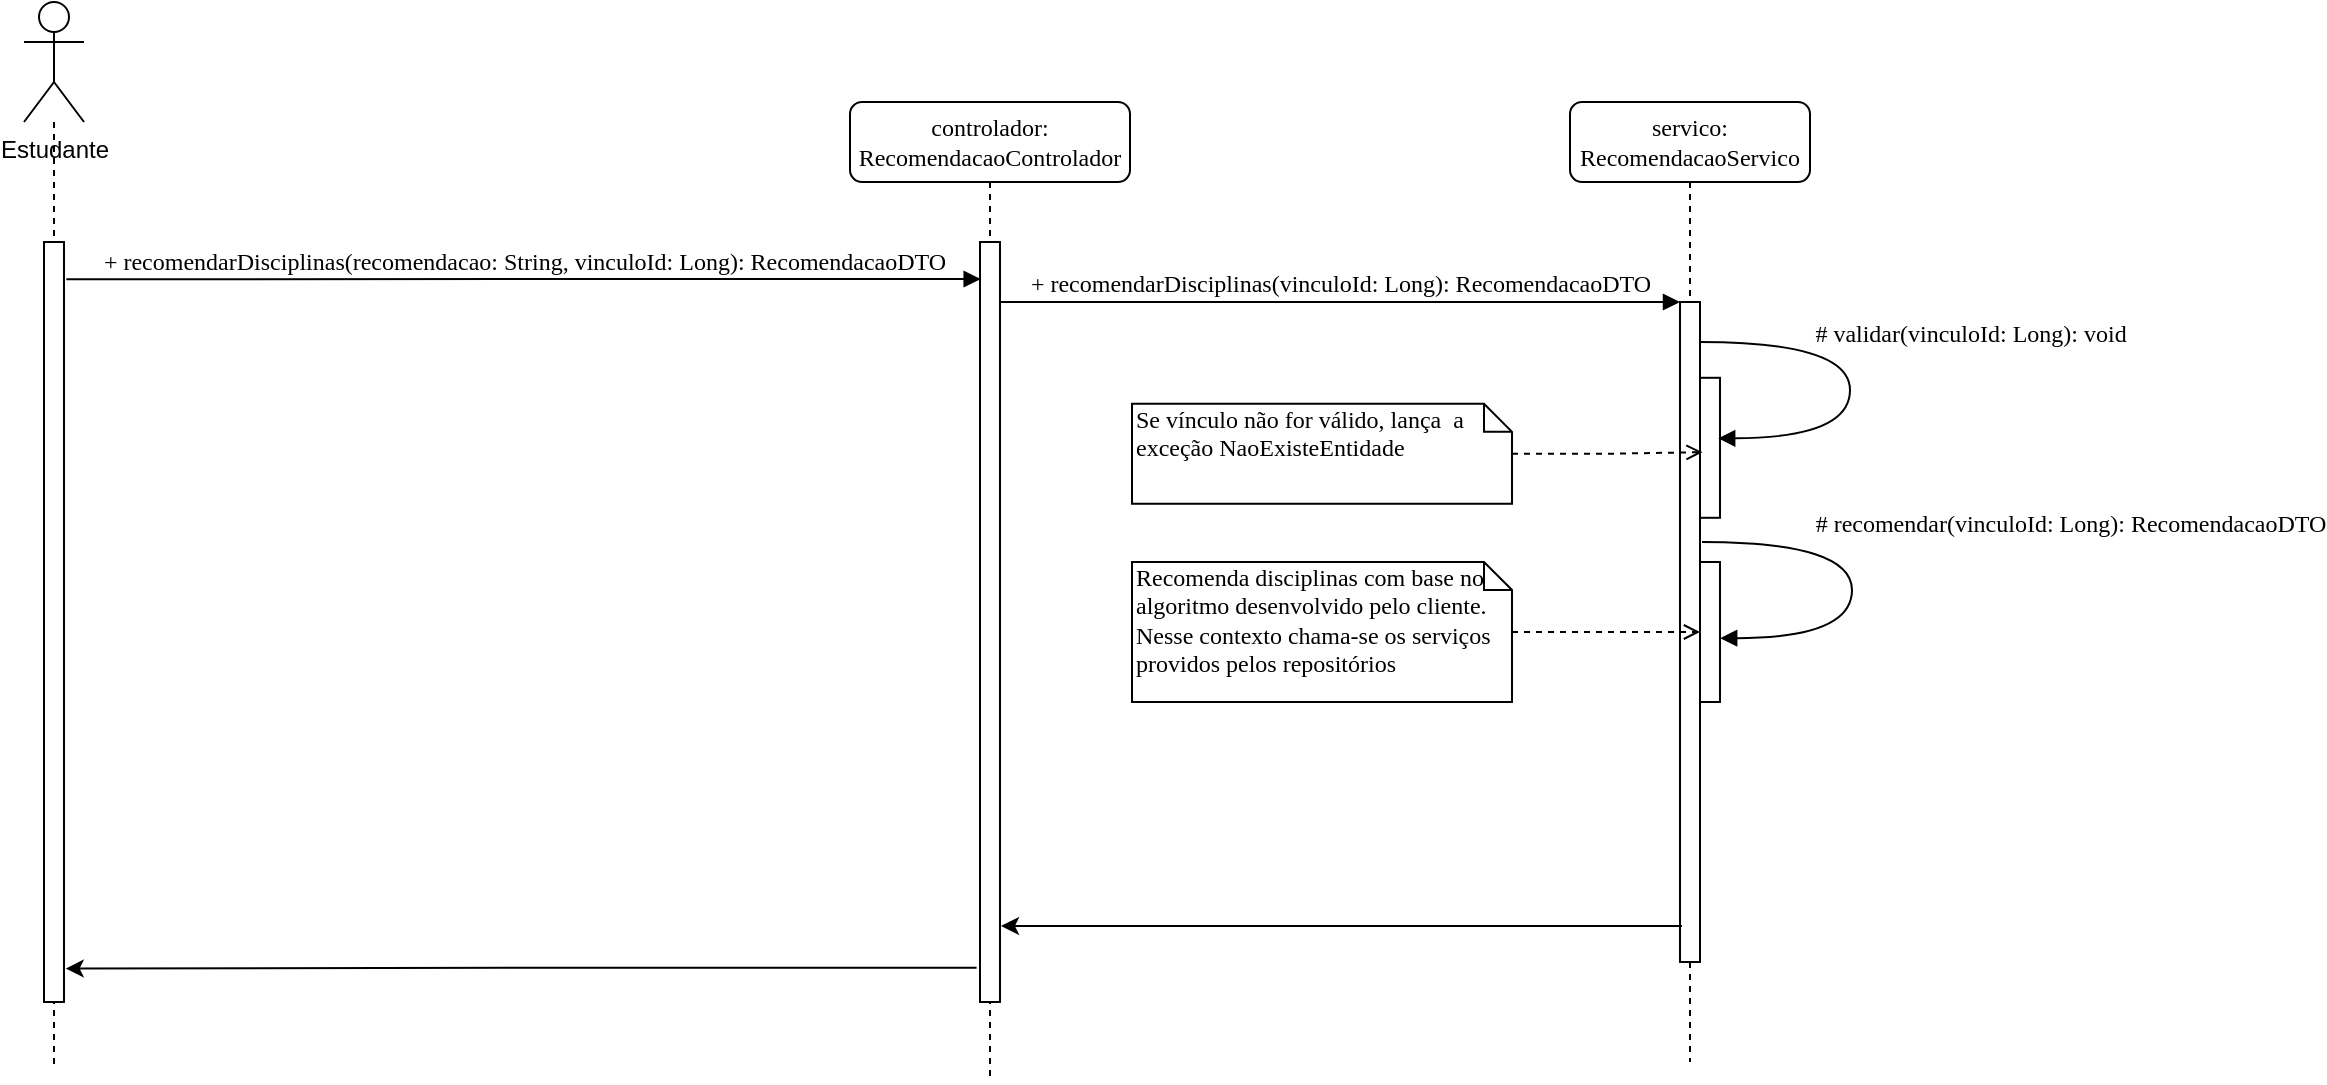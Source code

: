 <mxfile version="16.4.3" type="device" pages="2"><diagram name="Recomendação" id="13e1069c-82ec-6db2-03f1-153e76fe0fe0"><mxGraphModel dx="2237" dy="659" grid="1" gridSize="10" guides="1" tooltips="1" connect="1" arrows="1" fold="1" page="1" pageScale="1" pageWidth="1100" pageHeight="850" background="none" math="0" shadow="0"><root><mxCell id="0"/><mxCell id="1" parent="0"/><mxCell id="gTogKyzMBu1pXDS-3BcS-4" value="" style="edgeStyle=orthogonalEdgeStyle;rounded=0;orthogonalLoop=1;jettySize=auto;html=1;dashed=1;endArrow=none;endFill=0;" edge="1" parent="1" source="gTogKyzMBu1pXDS-3BcS-1"><mxGeometry relative="1" as="geometry"><mxPoint x="-498" y="552.759" as="targetPoint"/><mxPoint x="-355" y="120" as="sourcePoint"/></mxGeometry></mxCell><mxCell id="7baba1c4bc27f4b0-2" value="servico: RecomendacaoServico" style="shape=umlLifeline;perimeter=lifelinePerimeter;whiteSpace=wrap;html=1;container=1;collapsible=0;recursiveResize=0;outlineConnect=0;rounded=1;shadow=0;comic=0;labelBackgroundColor=none;strokeWidth=1;fontFamily=Verdana;fontSize=12;align=center;" parent="1" vertex="1"><mxGeometry x="260" y="70" width="120" height="480" as="geometry"/></mxCell><mxCell id="7baba1c4bc27f4b0-10" value="" style="html=1;points=[];perimeter=orthogonalPerimeter;rounded=0;shadow=0;comic=0;labelBackgroundColor=none;strokeWidth=1;fontFamily=Verdana;fontSize=12;align=center;" parent="7baba1c4bc27f4b0-2" vertex="1"><mxGeometry x="55" y="100" width="10" height="330" as="geometry"/></mxCell><mxCell id="S-vbuOIXkYcAFr3qqq1j-3" value="" style="html=1;points=[];perimeter=orthogonalPerimeter;rounded=0;shadow=0;comic=0;labelBackgroundColor=none;strokeWidth=1;fontFamily=Verdana;fontSize=12;align=center;" vertex="1" parent="7baba1c4bc27f4b0-2"><mxGeometry x="65" y="137.9" width="10" height="70" as="geometry"/></mxCell><mxCell id="S-vbuOIXkYcAFr3qqq1j-4" value="# validar(vinculoId: Long): void" style="html=1;verticalAlign=bottom;endArrow=block;labelBackgroundColor=none;fontFamily=Verdana;fontSize=12;elbow=vertical;edgeStyle=orthogonalEdgeStyle;curved=1;entryX=0.909;entryY=0.432;entryDx=0;entryDy=0;entryPerimeter=0;" edge="1" parent="7baba1c4bc27f4b0-2" target="S-vbuOIXkYcAFr3qqq1j-3" source="7baba1c4bc27f4b0-10"><mxGeometry x="-0.152" y="60" relative="1" as="geometry"><mxPoint x="70.38" y="120.0" as="sourcePoint"/><mxPoint x="70" y="67.9" as="targetPoint"/><Array as="points"><mxPoint x="140" y="120"/><mxPoint x="140" y="168"/></Array><mxPoint as="offset"/></mxGeometry></mxCell><mxCell id="S-vbuOIXkYcAFr3qqq1j-12" value="" style="html=1;points=[];perimeter=orthogonalPerimeter;rounded=0;shadow=0;comic=0;labelBackgroundColor=none;strokeWidth=1;fontFamily=Verdana;fontSize=12;align=center;" vertex="1" parent="7baba1c4bc27f4b0-2"><mxGeometry x="65" y="230" width="10" height="70" as="geometry"/></mxCell><mxCell id="7baba1c4bc27f4b0-8" value="controlador: RecomendacaoControlador" style="shape=umlLifeline;perimeter=lifelinePerimeter;whiteSpace=wrap;html=1;container=1;collapsible=0;recursiveResize=0;outlineConnect=0;rounded=1;shadow=0;comic=0;labelBackgroundColor=none;strokeWidth=1;fontFamily=Verdana;fontSize=12;align=center;" parent="1" vertex="1"><mxGeometry x="-100" y="70" width="140" height="490" as="geometry"/></mxCell><mxCell id="7baba1c4bc27f4b0-9" value="" style="html=1;points=[];perimeter=orthogonalPerimeter;rounded=0;shadow=0;comic=0;labelBackgroundColor=none;strokeWidth=1;fontFamily=Verdana;fontSize=12;align=center;" parent="7baba1c4bc27f4b0-8" vertex="1"><mxGeometry x="65" y="70" width="10" height="380" as="geometry"/></mxCell><mxCell id="7baba1c4bc27f4b0-11" value="+ recomendarDisciplinas(vinculoId: Long): RecomendacaoDTO" style="html=1;verticalAlign=bottom;endArrow=block;entryX=0;entryY=0;labelBackgroundColor=none;fontFamily=Verdana;fontSize=12;edgeStyle=elbowEdgeStyle;elbow=vertical;" parent="1" source="7baba1c4bc27f4b0-9" target="7baba1c4bc27f4b0-10" edge="1"><mxGeometry relative="1" as="geometry"><mxPoint x="220" y="190" as="sourcePoint"/></mxGeometry></mxCell><mxCell id="S-vbuOIXkYcAFr3qqq1j-11" value="# recomendar(vinculoId: Long): RecomendacaoDTO" style="html=1;verticalAlign=bottom;endArrow=block;labelBackgroundColor=none;fontFamily=Verdana;fontSize=12;elbow=vertical;edgeStyle=orthogonalEdgeStyle;curved=1;entryX=0.909;entryY=0.432;entryDx=0;entryDy=0;entryPerimeter=0;" edge="1" parent="1"><mxGeometry x="-0.206" y="109" relative="1" as="geometry"><mxPoint x="326" y="290.003" as="sourcePoint"/><mxPoint x="335.09" y="338.1" as="targetPoint"/><Array as="points"><mxPoint x="401" y="289.96"/><mxPoint x="401" y="337.96"/></Array><mxPoint as="offset"/></mxGeometry></mxCell><mxCell id="S-vbuOIXkYcAFr3qqq1j-20" style="edgeStyle=orthogonalEdgeStyle;rounded=0;orthogonalLoop=1;jettySize=auto;html=1;dashed=1;endArrow=open;endFill=0;" edge="1" parent="1" source="S-vbuOIXkYcAFr3qqq1j-17" target="S-vbuOIXkYcAFr3qqq1j-12"><mxGeometry relative="1" as="geometry"/></mxCell><mxCell id="S-vbuOIXkYcAFr3qqq1j-17" value="Recomenda disciplinas com base no algoritmo desenvolvido pelo cliente. Nesse contexto chama-se os serviços providos pelos repositórios" style="shape=note;whiteSpace=wrap;html=1;size=14;verticalAlign=top;align=left;spacingTop=-6;rounded=0;shadow=0;comic=0;labelBackgroundColor=none;strokeWidth=1;fontFamily=Verdana;fontSize=12" vertex="1" parent="1"><mxGeometry x="41" y="300" width="190" height="70" as="geometry"/></mxCell><mxCell id="S-vbuOIXkYcAFr3qqq1j-19" style="edgeStyle=orthogonalEdgeStyle;rounded=0;orthogonalLoop=1;jettySize=auto;html=1;entryX=0.126;entryY=0.531;entryDx=0;entryDy=0;entryPerimeter=0;endArrow=open;endFill=0;dashed=1;" edge="1" parent="1" source="S-vbuOIXkYcAFr3qqq1j-18" target="S-vbuOIXkYcAFr3qqq1j-3"><mxGeometry relative="1" as="geometry"/></mxCell><mxCell id="S-vbuOIXkYcAFr3qqq1j-18" value="Se vínculo não for válido, lança&amp;nbsp; a exceção NaoExisteEntidade" style="shape=note;whiteSpace=wrap;html=1;size=14;verticalAlign=top;align=left;spacingTop=-6;rounded=0;shadow=0;comic=0;labelBackgroundColor=none;strokeWidth=1;fontFamily=Verdana;fontSize=12" vertex="1" parent="1"><mxGeometry x="41" y="220.9" width="190" height="50" as="geometry"/></mxCell><mxCell id="S-vbuOIXkYcAFr3qqq1j-21" style="edgeStyle=orthogonalEdgeStyle;rounded=0;orthogonalLoop=1;jettySize=auto;html=1;endArrow=classic;endFill=1;entryX=1.05;entryY=0.9;entryDx=0;entryDy=0;entryPerimeter=0;" edge="1" parent="1" target="7baba1c4bc27f4b0-9"><mxGeometry relative="1" as="geometry"><mxPoint x="316" y="482" as="sourcePoint"/><mxPoint x="-20" y="484" as="targetPoint"/><Array as="points"><mxPoint x="316" y="482"/></Array></mxGeometry></mxCell><mxCell id="gTogKyzMBu1pXDS-3BcS-1" value="Estudante" style="shape=umlActor;verticalLabelPosition=bottom;verticalAlign=top;html=1;" vertex="1" parent="1"><mxGeometry x="-513" y="20" width="30" height="60" as="geometry"/></mxCell><mxCell id="gTogKyzMBu1pXDS-3BcS-3" value="" style="html=1;points=[];perimeter=orthogonalPerimeter;" vertex="1" parent="1"><mxGeometry x="-503" y="140" width="10" height="380" as="geometry"/></mxCell><mxCell id="gTogKyzMBu1pXDS-3BcS-5" value="+ recomendarDisciplinas(recomendacao: String, vinculoId: Long): RecomendacaoDTO" style="html=1;verticalAlign=bottom;endArrow=block;entryX=0.033;entryY=0.049;labelBackgroundColor=none;fontFamily=Verdana;fontSize=12;edgeStyle=elbowEdgeStyle;elbow=vertical;exitX=1.117;exitY=0.049;exitDx=0;exitDy=0;exitPerimeter=0;entryDx=0;entryDy=0;entryPerimeter=0;" edge="1" parent="1" source="gTogKyzMBu1pXDS-3BcS-3" target="7baba1c4bc27f4b0-9"><mxGeometry relative="1" as="geometry"><mxPoint x="-440" y="160.143" as="sourcePoint"/><mxPoint x="-100" y="160.0" as="targetPoint"/></mxGeometry></mxCell><mxCell id="gTogKyzMBu1pXDS-3BcS-6" style="edgeStyle=orthogonalEdgeStyle;rounded=0;orthogonalLoop=1;jettySize=auto;html=1;endArrow=classic;endFill=1;exitX=-0.171;exitY=0.955;exitDx=0;exitDy=0;exitPerimeter=0;entryX=1.086;entryY=0.956;entryDx=0;entryDy=0;entryPerimeter=0;" edge="1" parent="1" source="7baba1c4bc27f4b0-9" target="gTogKyzMBu1pXDS-3BcS-3"><mxGeometry relative="1" as="geometry"><mxPoint x="-490" y="501" as="targetPoint"/></mxGeometry></mxCell></root></mxGraphModel></diagram><diagram id="XKlOXnWF6TJWpkxsFpLb" name="Filtragem de disciplinas"><mxGraphModel dx="2817" dy="1153" grid="1" gridSize="10" guides="1" tooltips="1" connect="1" arrows="1" fold="1" page="1" pageScale="1" pageWidth="827" pageHeight="1169" math="0" shadow="0"><root><mxCell id="Zw34-HtZguHP_QCe0MH5-0"/><mxCell id="Zw34-HtZguHP_QCe0MH5-1" parent="Zw34-HtZguHP_QCe0MH5-0"/><mxCell id="4gn9agpqnQ_dJbp1AtBP-0" value="servico: FiltroDisciplinaServico" style="shape=umlLifeline;perimeter=lifelinePerimeter;whiteSpace=wrap;html=1;container=1;collapsible=0;recursiveResize=0;outlineConnect=0;rounded=1;shadow=0;comic=0;labelBackgroundColor=none;strokeWidth=1;fontFamily=Verdana;fontSize=12;align=center;" vertex="1" parent="Zw34-HtZguHP_QCe0MH5-1"><mxGeometry x="635" y="385" width="120" height="355" as="geometry"/></mxCell><mxCell id="4gn9agpqnQ_dJbp1AtBP-1" value="" style="html=1;points=[];perimeter=orthogonalPerimeter;rounded=0;shadow=0;comic=0;labelBackgroundColor=none;strokeWidth=1;fontFamily=Verdana;fontSize=12;align=center;" vertex="1" parent="4gn9agpqnQ_dJbp1AtBP-0"><mxGeometry x="55" y="100" width="10" height="240" as="geometry"/></mxCell><mxCell id="4gn9agpqnQ_dJbp1AtBP-2" value="" style="html=1;points=[];perimeter=orthogonalPerimeter;rounded=0;shadow=0;comic=0;labelBackgroundColor=none;strokeWidth=1;fontFamily=Verdana;fontSize=12;align=center;" vertex="1" parent="4gn9agpqnQ_dJbp1AtBP-0"><mxGeometry x="65" y="137.9" width="10" height="70" as="geometry"/></mxCell><mxCell id="4gn9agpqnQ_dJbp1AtBP-3" value="# validar(parametros: Map&amp;lt;String, Object&amp;gt;): void" style="html=1;verticalAlign=bottom;endArrow=block;labelBackgroundColor=none;fontFamily=Verdana;fontSize=12;elbow=vertical;edgeStyle=orthogonalEdgeStyle;curved=1;entryX=0.909;entryY=0.432;entryDx=0;entryDy=0;entryPerimeter=0;" edge="1" parent="4gn9agpqnQ_dJbp1AtBP-0" source="4gn9agpqnQ_dJbp1AtBP-1" target="4gn9agpqnQ_dJbp1AtBP-2"><mxGeometry x="-0.206" y="100" relative="1" as="geometry"><mxPoint x="70.38" y="120.0" as="sourcePoint"/><mxPoint x="70" y="67.9" as="targetPoint"/><Array as="points"><mxPoint x="140" y="120"/><mxPoint x="140" y="168"/></Array><mxPoint as="offset"/></mxGeometry></mxCell><mxCell id="4gn9agpqnQ_dJbp1AtBP-4" value="" style="html=1;points=[];perimeter=orthogonalPerimeter;rounded=0;shadow=0;comic=0;labelBackgroundColor=none;strokeWidth=1;fontFamily=Verdana;fontSize=12;align=center;" vertex="1" parent="4gn9agpqnQ_dJbp1AtBP-0"><mxGeometry x="65" y="230" width="10" height="70" as="geometry"/></mxCell><mxCell id="4gn9agpqnQ_dJbp1AtBP-5" value="controlador: DisciplinaControlador" style="shape=umlLifeline;perimeter=lifelinePerimeter;whiteSpace=wrap;html=1;container=1;collapsible=0;recursiveResize=0;outlineConnect=0;rounded=1;shadow=0;comic=0;labelBackgroundColor=none;strokeWidth=1;fontFamily=Verdana;fontSize=12;align=center;" vertex="1" parent="Zw34-HtZguHP_QCe0MH5-1"><mxGeometry x="155" y="385" width="120" height="420" as="geometry"/></mxCell><mxCell id="4gn9agpqnQ_dJbp1AtBP-6" value="" style="html=1;points=[];perimeter=orthogonalPerimeter;rounded=0;shadow=0;comic=0;labelBackgroundColor=none;strokeWidth=1;fontFamily=Verdana;fontSize=12;align=center;" vertex="1" parent="4gn9agpqnQ_dJbp1AtBP-5"><mxGeometry x="55" y="104" width="10" height="290" as="geometry"/></mxCell><mxCell id="4gn9agpqnQ_dJbp1AtBP-7" value="+ buscarDisciplinasPorFiltro(parametros: Map&amp;lt;String, Object&amp;gt;): Set&amp;lt;DisciplinaDTO&amp;gt;" style="html=1;verticalAlign=bottom;endArrow=block;entryX=0;entryY=0;labelBackgroundColor=none;fontFamily=Verdana;fontSize=12;edgeStyle=elbowEdgeStyle;elbow=vertical;" edge="1" parent="Zw34-HtZguHP_QCe0MH5-1" source="4gn9agpqnQ_dJbp1AtBP-6" target="4gn9agpqnQ_dJbp1AtBP-1"><mxGeometry relative="1" as="geometry"><mxPoint x="455" y="535" as="sourcePoint"/></mxGeometry></mxCell><mxCell id="4gn9agpqnQ_dJbp1AtBP-8" value="# filtrar(parametros: Map&amp;lt;String, Object&amp;gt;): Set&amp;lt;DisciplinaDTO&amp;gt;" style="html=1;verticalAlign=bottom;endArrow=block;labelBackgroundColor=none;fontFamily=Verdana;fontSize=12;elbow=vertical;edgeStyle=orthogonalEdgeStyle;curved=1;entryX=0.909;entryY=0.432;entryDx=0;entryDy=0;entryPerimeter=0;" edge="1" parent="Zw34-HtZguHP_QCe0MH5-1"><mxGeometry x="-0.206" y="140" relative="1" as="geometry"><mxPoint x="700" y="606.003" as="sourcePoint"/><mxPoint x="709.09" y="654.1" as="targetPoint"/><Array as="points"><mxPoint x="775" y="605.96"/><mxPoint x="775" y="653.96"/></Array><mxPoint y="-3" as="offset"/></mxGeometry></mxCell><mxCell id="4gn9agpqnQ_dJbp1AtBP-15" style="edgeStyle=orthogonalEdgeStyle;rounded=0;orthogonalLoop=1;jettySize=auto;html=1;dashed=1;endArrow=open;endFill=0;" edge="1" parent="Zw34-HtZguHP_QCe0MH5-1" source="4gn9agpqnQ_dJbp1AtBP-10" target="4gn9agpqnQ_dJbp1AtBP-4"><mxGeometry relative="1" as="geometry"/></mxCell><mxCell id="4gn9agpqnQ_dJbp1AtBP-10" value="Filtra disciplinas com base no algoritmo desenvolvido pelo cliente. Nesse contexto chama-se os serviços providos pelos repositórios" style="shape=note;whiteSpace=wrap;html=1;size=14;verticalAlign=top;align=left;spacingTop=-6;rounded=0;shadow=0;comic=0;labelBackgroundColor=none;strokeWidth=1;fontFamily=Verdana;fontSize=12" vertex="1" parent="Zw34-HtZguHP_QCe0MH5-1"><mxGeometry x="345" y="625" width="240" height="50" as="geometry"/></mxCell><mxCell id="4gn9agpqnQ_dJbp1AtBP-14" style="edgeStyle=orthogonalEdgeStyle;rounded=0;orthogonalLoop=1;jettySize=auto;html=1;endArrow=open;endFill=0;dashed=1;" edge="1" parent="Zw34-HtZguHP_QCe0MH5-1" source="4gn9agpqnQ_dJbp1AtBP-12" target="4gn9agpqnQ_dJbp1AtBP-2"><mxGeometry relative="1" as="geometry"/></mxCell><mxCell id="4gn9agpqnQ_dJbp1AtBP-12" value="Se algum parâmetro não for válido, lança&amp;nbsp; a exceção RegraNegocioExcecao" style="shape=note;whiteSpace=wrap;html=1;size=14;verticalAlign=top;align=left;spacingTop=-6;rounded=0;shadow=0;comic=0;labelBackgroundColor=none;strokeWidth=1;fontFamily=Verdana;fontSize=12" vertex="1" parent="Zw34-HtZguHP_QCe0MH5-1"><mxGeometry x="345" y="538.35" width="240" height="39.1" as="geometry"/></mxCell><mxCell id="4gn9agpqnQ_dJbp1AtBP-13" style="edgeStyle=orthogonalEdgeStyle;rounded=0;orthogonalLoop=1;jettySize=auto;html=1;endArrow=classic;endFill=1;exitX=0;exitY=0.949;exitDx=0;exitDy=0;exitPerimeter=0;" edge="1" parent="Zw34-HtZguHP_QCe0MH5-1" source="4gn9agpqnQ_dJbp1AtBP-1" target="4gn9agpqnQ_dJbp1AtBP-6"><mxGeometry relative="1" as="geometry"><mxPoint x="285" y="712" as="targetPoint"/><Array as="points"><mxPoint x="315" y="713"/><mxPoint x="315" y="713"/></Array><mxPoint x="665" y="748" as="sourcePoint"/></mxGeometry></mxCell><mxCell id="K5P4f5YV62j-gNxt829b-0" value="" style="edgeStyle=orthogonalEdgeStyle;rounded=0;orthogonalLoop=1;jettySize=auto;html=1;dashed=1;endArrow=none;endFill=0;" edge="1" parent="Zw34-HtZguHP_QCe0MH5-1" source="K5P4f5YV62j-gNxt829b-1"><mxGeometry relative="1" as="geometry"><mxPoint x="-225" y="775" as="targetPoint"/><mxPoint x="-82" y="465" as="sourcePoint"/></mxGeometry></mxCell><mxCell id="K5P4f5YV62j-gNxt829b-1" value="Estudante" style="shape=umlActor;verticalLabelPosition=bottom;verticalAlign=top;html=1;" vertex="1" parent="Zw34-HtZguHP_QCe0MH5-1"><mxGeometry x="-240" y="365" width="30" height="60" as="geometry"/></mxCell><mxCell id="K5P4f5YV62j-gNxt829b-2" value="" style="html=1;points=[];perimeter=orthogonalPerimeter;" vertex="1" parent="Zw34-HtZguHP_QCe0MH5-1"><mxGeometry x="-230" y="485" width="10" height="270" as="geometry"/></mxCell><mxCell id="_jmZVDD0cSuiC7IZxQKS-0" value="+ buscarDisciplinasPorFiltro(filtro: String, vinculoId: Long): Set&amp;lt;DisciplinaDTO&amp;gt;" style="html=1;verticalAlign=bottom;endArrow=block;labelBackgroundColor=none;fontFamily=Verdana;fontSize=12;edgeStyle=elbowEdgeStyle;elbow=vertical;exitX=0.986;exitY=0.041;exitDx=0;exitDy=0;exitPerimeter=0;entryX=-0.2;entryY=0.036;entryDx=0;entryDy=0;entryPerimeter=0;" edge="1" parent="Zw34-HtZguHP_QCe0MH5-1" source="K5P4f5YV62j-gNxt829b-2" target="4gn9agpqnQ_dJbp1AtBP-6"><mxGeometry relative="1" as="geometry"><mxPoint x="-256.83" y="503.62" as="sourcePoint"/><mxPoint x="185" y="503" as="targetPoint"/></mxGeometry></mxCell><mxCell id="_jmZVDD0cSuiC7IZxQKS-1" style="edgeStyle=orthogonalEdgeStyle;rounded=0;orthogonalLoop=1;jettySize=auto;html=1;endArrow=classic;endFill=1;exitX=-0.148;exitY=0.835;exitDx=0;exitDy=0;exitPerimeter=0;" edge="1" parent="Zw34-HtZguHP_QCe0MH5-1" source="4gn9agpqnQ_dJbp1AtBP-6"><mxGeometry relative="1" as="geometry"><mxPoint x="-219" y="731" as="targetPoint"/><Array as="points"><mxPoint x="-219" y="731"/></Array></mxGeometry></mxCell></root></mxGraphModel></diagram></mxfile>